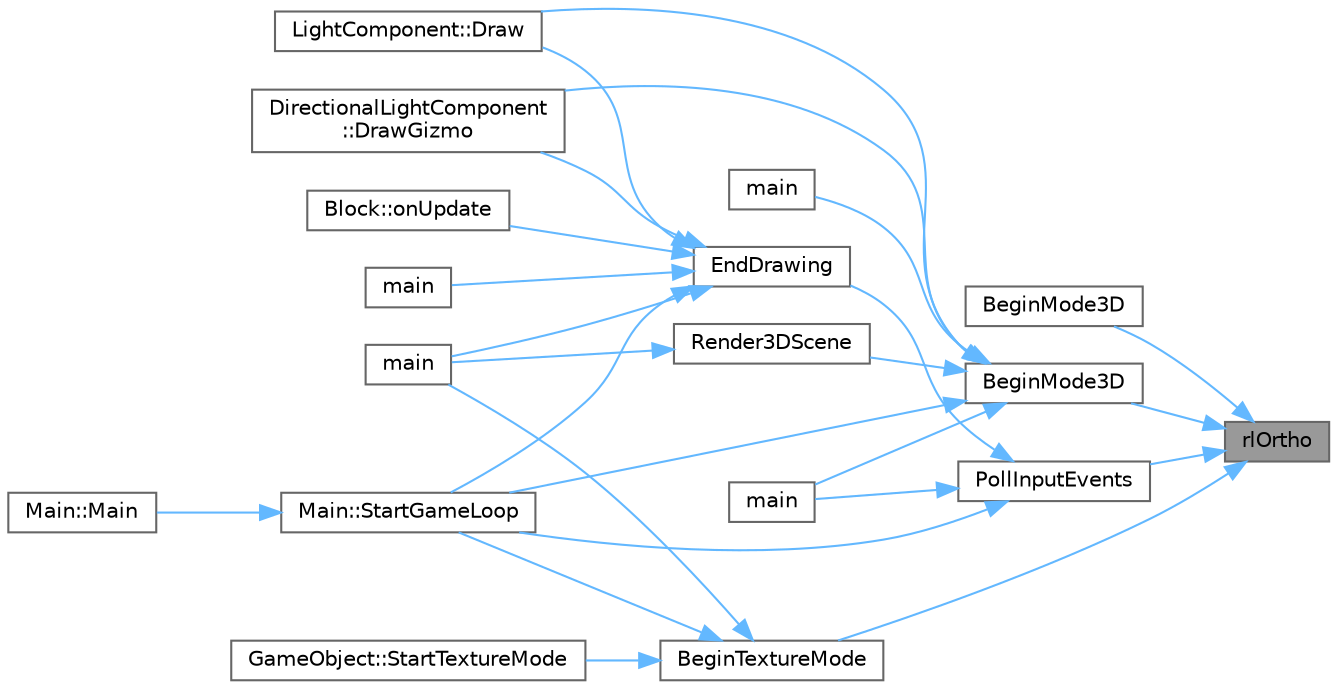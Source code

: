 digraph "rlOrtho"
{
 // LATEX_PDF_SIZE
  bgcolor="transparent";
  edge [fontname=Helvetica,fontsize=10,labelfontname=Helvetica,labelfontsize=10];
  node [fontname=Helvetica,fontsize=10,shape=box,height=0.2,width=0.4];
  rankdir="RL";
  Node1 [id="Node000001",label="rlOrtho",height=0.2,width=0.4,color="gray40", fillcolor="grey60", style="filled", fontcolor="black",tooltip=" "];
  Node1 -> Node2 [id="edge25_Node000001_Node000002",dir="back",color="steelblue1",style="solid",tooltip=" "];
  Node2 [id="Node000002",label="BeginMode3D",height=0.2,width=0.4,color="grey40", fillcolor="white", style="filled",URL="$_classes_2lib_2rcore_8c.html#ac0458f5823cbb3e253d012f4386df71e",tooltip=" "];
  Node1 -> Node3 [id="edge26_Node000001_Node000003",dir="back",color="steelblue1",style="solid",tooltip=" "];
  Node3 [id="Node000003",label="BeginMode3D",height=0.2,width=0.4,color="grey40", fillcolor="white", style="filled",URL="$_old_2_classes_2lib_2rcore_8c.html#ac0458f5823cbb3e253d012f4386df71e",tooltip=" "];
  Node3 -> Node4 [id="edge27_Node000003_Node000004",dir="back",color="steelblue1",style="solid",tooltip=" "];
  Node4 [id="Node000004",label="LightComponent::Draw",height=0.2,width=0.4,color="grey40", fillcolor="white", style="filled",URL="$class_light_component.html#a0c2b41e339e319736fb46b4a8ff12b97",tooltip=" "];
  Node3 -> Node5 [id="edge28_Node000003_Node000005",dir="back",color="steelblue1",style="solid",tooltip=" "];
  Node5 [id="Node000005",label="DirectionalLightComponent\l::DrawGizmo",height=0.2,width=0.4,color="grey40", fillcolor="white", style="filled",URL="$class_directional_light_component.html#a190150ada7ffe8e53ae86c8e9d004f31",tooltip=" "];
  Node3 -> Node6 [id="edge29_Node000003_Node000006",dir="back",color="steelblue1",style="solid",tooltip=" "];
  Node6 [id="Node000006",label="main",height=0.2,width=0.4,color="grey40", fillcolor="white", style="filled",URL="$_classes_2_marching_cubes_8h.html#ae66f6b31b5ad750f1fe042a706a4e3d4",tooltip=" "];
  Node3 -> Node7 [id="edge30_Node000003_Node000007",dir="back",color="steelblue1",style="solid",tooltip=" "];
  Node7 [id="Node000007",label="main",height=0.2,width=0.4,color="grey40", fillcolor="white", style="filled",URL="$main_8cpp.html#a840291bc02cba5474a4cb46a9b9566fe",tooltip=" "];
  Node3 -> Node8 [id="edge31_Node000003_Node000008",dir="back",color="steelblue1",style="solid",tooltip=" "];
  Node8 [id="Node000008",label="Render3DScene",height=0.2,width=0.4,color="grey40", fillcolor="white", style="filled",URL="$_classes_2lib_2_raylib_erosion_standalone-main_2src_2main_8cpp.html#ad86ef8813977cfce37962bc5ceff25b3",tooltip=" "];
  Node8 -> Node9 [id="edge32_Node000008_Node000009",dir="back",color="steelblue1",style="solid",tooltip=" "];
  Node9 [id="Node000009",label="main",height=0.2,width=0.4,color="grey40", fillcolor="white", style="filled",URL="$_classes_2lib_2_raylib_erosion_standalone-main_2src_2main_8cpp.html#a840291bc02cba5474a4cb46a9b9566fe",tooltip=" "];
  Node3 -> Node10 [id="edge33_Node000003_Node000010",dir="back",color="steelblue1",style="solid",tooltip=" "];
  Node10 [id="Node000010",label="Main::StartGameLoop",height=0.2,width=0.4,color="grey40", fillcolor="white", style="filled",URL="$class_main.html#ae41f68a79f75d932839c81505b01b365",tooltip=" "];
  Node10 -> Node11 [id="edge34_Node000010_Node000011",dir="back",color="steelblue1",style="solid",tooltip=" "];
  Node11 [id="Node000011",label="Main::Main",height=0.2,width=0.4,color="grey40", fillcolor="white", style="filled",URL="$class_main.html#a50d4361a1b613205467a441b5c40c199",tooltip=" "];
  Node1 -> Node12 [id="edge35_Node000001_Node000012",dir="back",color="steelblue1",style="solid",tooltip=" "];
  Node12 [id="Node000012",label="BeginTextureMode",height=0.2,width=0.4,color="grey40", fillcolor="white", style="filled",URL="$_old_2_classes_2lib_2rcore_8c.html#a23663ee6017fd17889536c1d6056ef70",tooltip=" "];
  Node12 -> Node9 [id="edge36_Node000012_Node000009",dir="back",color="steelblue1",style="solid",tooltip=" "];
  Node12 -> Node10 [id="edge37_Node000012_Node000010",dir="back",color="steelblue1",style="solid",tooltip=" "];
  Node12 -> Node13 [id="edge38_Node000012_Node000013",dir="back",color="steelblue1",style="solid",tooltip=" "];
  Node13 [id="Node000013",label="GameObject::StartTextureMode",height=0.2,width=0.4,color="grey40", fillcolor="white", style="filled",URL="$class_game_object.html#a3d2307eb0a9c9e08b8966ebe4bb00e55",tooltip=" "];
  Node1 -> Node14 [id="edge39_Node000001_Node000014",dir="back",color="steelblue1",style="solid",tooltip=" "];
  Node14 [id="Node000014",label="PollInputEvents",height=0.2,width=0.4,color="grey40", fillcolor="white", style="filled",URL="$_old_2_classes_2lib_2rcore_8c.html#a923bcfbbabc5d19b91ba9561ea76452f",tooltip=" "];
  Node14 -> Node15 [id="edge40_Node000014_Node000015",dir="back",color="steelblue1",style="solid",tooltip=" "];
  Node15 [id="Node000015",label="EndDrawing",height=0.2,width=0.4,color="grey40", fillcolor="white", style="filled",URL="$_old_2_classes_2lib_2rcore_8c.html#a40e32d82cfb49ed563c0a93285537b58",tooltip=" "];
  Node15 -> Node4 [id="edge41_Node000015_Node000004",dir="back",color="steelblue1",style="solid",tooltip=" "];
  Node15 -> Node5 [id="edge42_Node000015_Node000005",dir="back",color="steelblue1",style="solid",tooltip=" "];
  Node15 -> Node16 [id="edge43_Node000015_Node000016",dir="back",color="steelblue1",style="solid",tooltip=" "];
  Node16 [id="Node000016",label="main",height=0.2,width=0.4,color="grey40", fillcolor="white", style="filled",URL="$lib_2_buttons_2src_2main_8cpp.html#ae66f6b31b5ad750f1fe042a706a4e3d4",tooltip=" "];
  Node15 -> Node9 [id="edge44_Node000015_Node000009",dir="back",color="steelblue1",style="solid",tooltip=" "];
  Node15 -> Node17 [id="edge45_Node000015_Node000017",dir="back",color="steelblue1",style="solid",tooltip=" "];
  Node17 [id="Node000017",label="Block::onUpdate",height=0.2,width=0.4,color="grey40", fillcolor="white", style="filled",URL="$class_block.html#a658b330aa13341e2d2e03d2bc9f903e6",tooltip=" "];
  Node15 -> Node10 [id="edge46_Node000015_Node000010",dir="back",color="steelblue1",style="solid",tooltip=" "];
  Node14 -> Node7 [id="edge47_Node000014_Node000007",dir="back",color="steelblue1",style="solid",tooltip=" "];
  Node14 -> Node10 [id="edge48_Node000014_Node000010",dir="back",color="steelblue1",style="solid",tooltip=" "];
}
